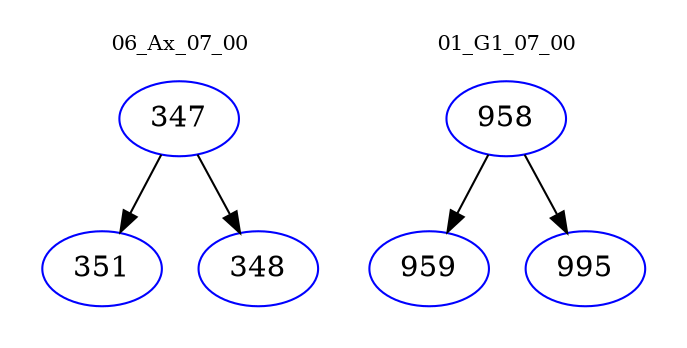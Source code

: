 digraph{
subgraph cluster_0 {
color = white
label = "06_Ax_07_00";
fontsize=10;
T0_347 [label="347", color="blue"]
T0_347 -> T0_351 [color="black"]
T0_351 [label="351", color="blue"]
T0_347 -> T0_348 [color="black"]
T0_348 [label="348", color="blue"]
}
subgraph cluster_1 {
color = white
label = "01_G1_07_00";
fontsize=10;
T1_958 [label="958", color="blue"]
T1_958 -> T1_959 [color="black"]
T1_959 [label="959", color="blue"]
T1_958 -> T1_995 [color="black"]
T1_995 [label="995", color="blue"]
}
}
